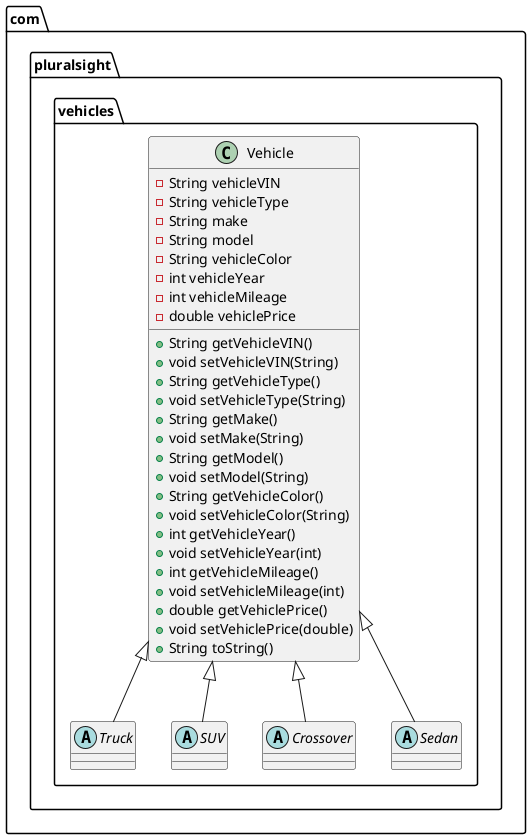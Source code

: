 @startuml
abstract class com.pluralsight.vehicles.Truck {
}
abstract class com.pluralsight.vehicles.SUV {
}
class com.pluralsight.vehicles.Vehicle {
- String vehicleVIN
- String vehicleType
- String make
- String model
- String vehicleColor
- int vehicleYear
- int vehicleMileage
- double vehiclePrice
+ String getVehicleVIN()
+ void setVehicleVIN(String)
+ String getVehicleType()
+ void setVehicleType(String)
+ String getMake()
+ void setMake(String)
+ String getModel()
+ void setModel(String)
+ String getVehicleColor()
+ void setVehicleColor(String)
+ int getVehicleYear()
+ void setVehicleYear(int)
+ int getVehicleMileage()
+ void setVehicleMileage(int)
+ double getVehiclePrice()
+ void setVehiclePrice(double)
+ String toString()
}


abstract class com.pluralsight.vehicles.Crossover {
}
abstract class com.pluralsight.vehicles.Sedan {
}


com.pluralsight.vehicles.Vehicle <|-- com.pluralsight.vehicles.Truck
com.pluralsight.vehicles.Vehicle <|-- com.pluralsight.vehicles.SUV
com.pluralsight.vehicles.Vehicle <|-- com.pluralsight.vehicles.Crossover
com.pluralsight.vehicles.Vehicle <|-- com.pluralsight.vehicles.Sedan
@enduml